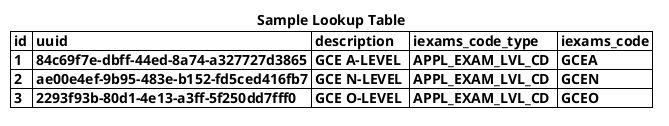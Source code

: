 @startuml
skinparam titleFontSize 14
title
Sample Lookup Table
|= id |= uuid                                |= description |= iexams_code_type |= iexams_code |
| 1   | 84c69f7e-dbff-44ed-8a74-a327727d3865 | GCE A-LEVEL  | APPL_EXAM_LVL_CD  | GCEA         |
| 2   | ae00e4ef-9b95-483e-b152-fd5ced416fb7 | GCE N-LEVEL  | APPL_EXAM_LVL_CD  | GCEN         |
| 3   | 2293f93b-80d1-4e13-a3ff-5f250dd7fff0 | GCE O-LEVEL  | APPL_EXAM_LVL_CD  | GCEO         |
end title
@enduml